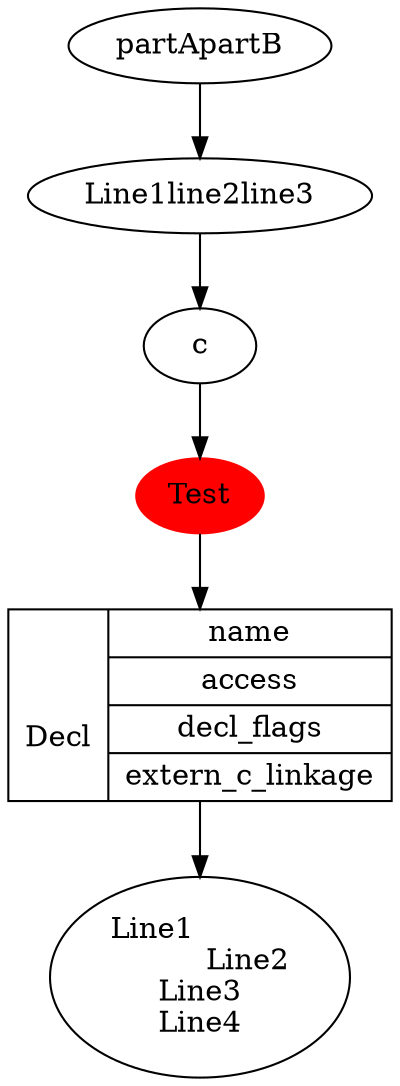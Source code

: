 /* Test line joining and multiline stuff*/
digraph G {
	a [label="partA"+"partB"];
	b [label="Line1\
line2\
line3"];
	d [label="Test",
		color=red,
		style=filled];
e [shape = record,label="\n\nDecl|{name|access|decl_flags|extern_c_linkage}"];
f [label="Line1\lLine2\rLine3\nLine4",width=2];
	a -> b -> c -> d -> e -> f;
}
